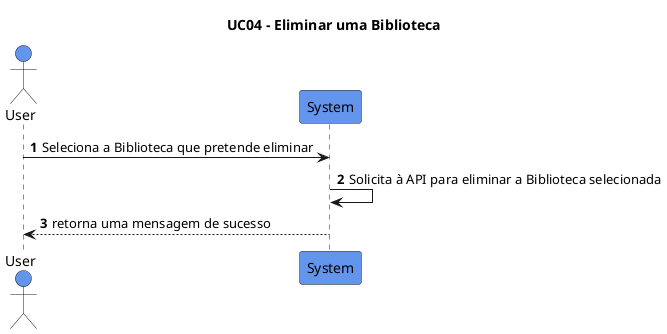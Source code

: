 @startuml
'https://plantuml.com/sequence-diagram

title UC04 - Eliminar uma Biblioteca
autonumber

actor User as User #6495ED
participant System as System #6495ED

User -> System: Seleciona a Biblioteca que pretende eliminar
System -> System: Solicita à API para eliminar a Biblioteca selecionada
System --> User: retorna uma mensagem de sucesso


@enduml